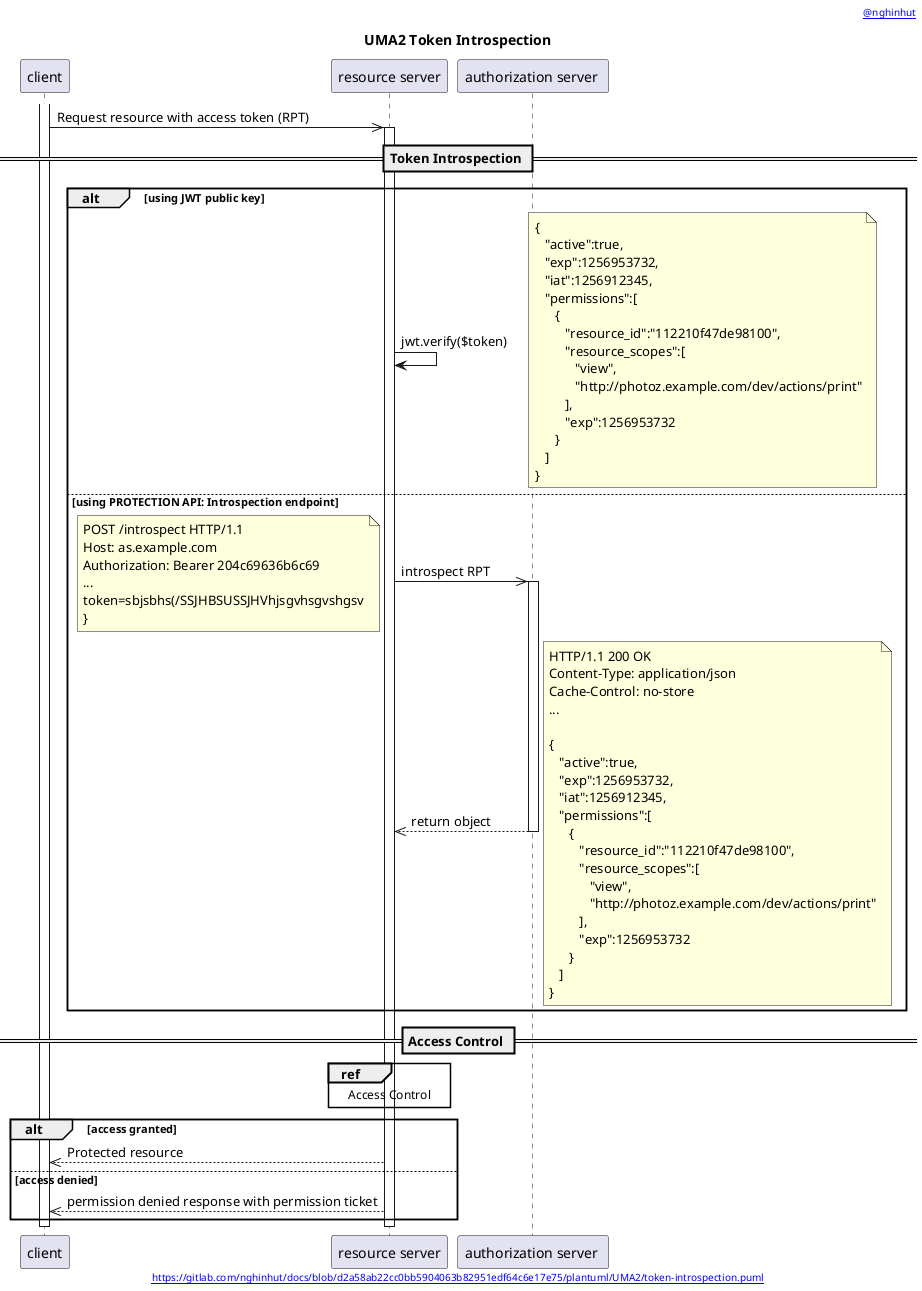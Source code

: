 @startuml
'-----START auto generated metadata please keep comment here to allow auto update-----
'-----DON'T EDIT THIS SECTION, INSTEAD RE-RUN prebuild.sh TO UPDATE-----
header [[https://www.nghinhut.dev?from=http%5C%3A%5C%2F%5C%2Fwww%5C.plantuml%5C.com%5C%2Fplantuml%5C%2Fproxy%3Ffmt%3Dsvg%5C%26src%3Dhttps%5C%3A%5C%2F%5C%2Fgitlab%5C.com%5C%2Fnghinhut%5C%2Fdocs%5C%2Fraw%5C%2Fd2a58ab22cc0bb5904063b82951edf64c6e17e75%5C%2Fplantuml%5C%2FUMA2%5C%2Ftoken-introspection%5C.puml%0A @nghinhut]]
footer [[http://www.plantuml.com/plantuml/proxy?fmt=svg&src=https://gitlab.com/nghinhut/docs/raw/d2a58ab22cc0bb5904063b82951edf64c6e17e75/plantuml/UMA2/token-introspection.puml https://gitlab.com/nghinhut/docs/blob/d2a58ab22cc0bb5904063b82951edf64c6e17e75/plantuml/UMA2/token-introspection.puml]]
'-----END auto generated metadata please keep comment here to allow auto update-----
title UMA2 Token Introspection

participant "client" as client
participant "resource server" as rs
participant "authorization server " as as

activate client
client ->> rs : Request resource with access token (RPT)
activate rs

== Token Introspection ==
alt using JWT public key
    rs -> rs : jwt.verify($token)
    note right
        {
           "active":true,
           "exp":1256953732,
           "iat":1256912345,
           "permissions":[
              {
                 "resource_id":"112210f47de98100",
                 "resource_scopes":[
                    "view",
                    "http://photoz.example.com/dev/actions/print"
                 ],
                 "exp":1256953732
              }
           ]
        }
    end note
else using PROTECTION API: Introspection endpoint
    rs ->> as : introspect RPT
    note left
        POST /introspect HTTP/1.1
        Host: as.example.com
        Authorization: Bearer 204c69636b6c69
        ...
        token=sbjsbhs(/SSJHBSUSSJHVhjsgvhsgvshgsv
        }
    end note
    activate as
    rs <<-- as : return object
    note right
        HTTP/1.1 200 OK
        Content-Type: application/json
        Cache-Control: no-store
        ...

        {
           "active":true,
           "exp":1256953732,
           "iat":1256912345,
           "permissions":[
              {
                 "resource_id":"112210f47de98100",
                 "resource_scopes":[
                    "view",
                    "http://photoz.example.com/dev/actions/print"
                 ],
                 "exp":1256953732
              }
           ]
        }
    end note
    deactivate as
end

== Access Control ==

ref over rs
    Access Control
end

alt access granted
    client <<-- rs : Protected resource
else access denied
    client <<-- rs : permission denied response with permission ticket
end
deactivate rs
deactivate client
@enduml